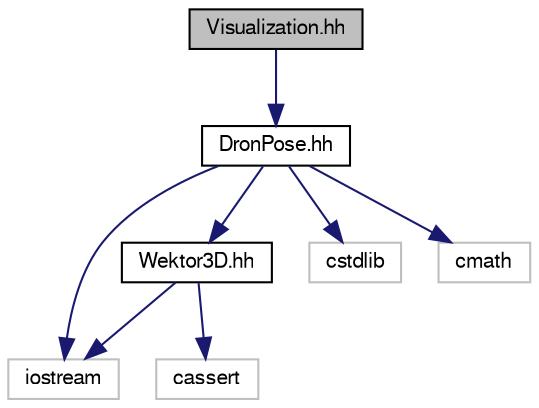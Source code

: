 digraph "Visualization.hh"
{
  edge [fontname="FreeSans",fontsize="10",labelfontname="FreeSans",labelfontsize="10"];
  node [fontname="FreeSans",fontsize="10",shape=record];
  Node1 [label="Visualization.hh",height=0.2,width=0.4,color="black", fillcolor="grey75", style="filled", fontcolor="black"];
  Node1 -> Node2 [color="midnightblue",fontsize="10",style="solid",fontname="FreeSans"];
  Node2 [label="DronPose.hh",height=0.2,width=0.4,color="black", fillcolor="white", style="filled",URL="$_dron_pose_8hh.html",tooltip="Definicja klasy DronPose. "];
  Node2 -> Node3 [color="midnightblue",fontsize="10",style="solid",fontname="FreeSans"];
  Node3 [label="iostream",height=0.2,width=0.4,color="grey75", fillcolor="white", style="filled"];
  Node2 -> Node4 [color="midnightblue",fontsize="10",style="solid",fontname="FreeSans"];
  Node4 [label="Wektor3D.hh",height=0.2,width=0.4,color="black", fillcolor="white", style="filled",URL="$_wektor3_d_8hh.html"];
  Node4 -> Node5 [color="midnightblue",fontsize="10",style="solid",fontname="FreeSans"];
  Node5 [label="cassert",height=0.2,width=0.4,color="grey75", fillcolor="white", style="filled"];
  Node4 -> Node3 [color="midnightblue",fontsize="10",style="solid",fontname="FreeSans"];
  Node2 -> Node6 [color="midnightblue",fontsize="10",style="solid",fontname="FreeSans"];
  Node6 [label="cstdlib",height=0.2,width=0.4,color="grey75", fillcolor="white", style="filled"];
  Node2 -> Node7 [color="midnightblue",fontsize="10",style="solid",fontname="FreeSans"];
  Node7 [label="cmath",height=0.2,width=0.4,color="grey75", fillcolor="white", style="filled"];
}
